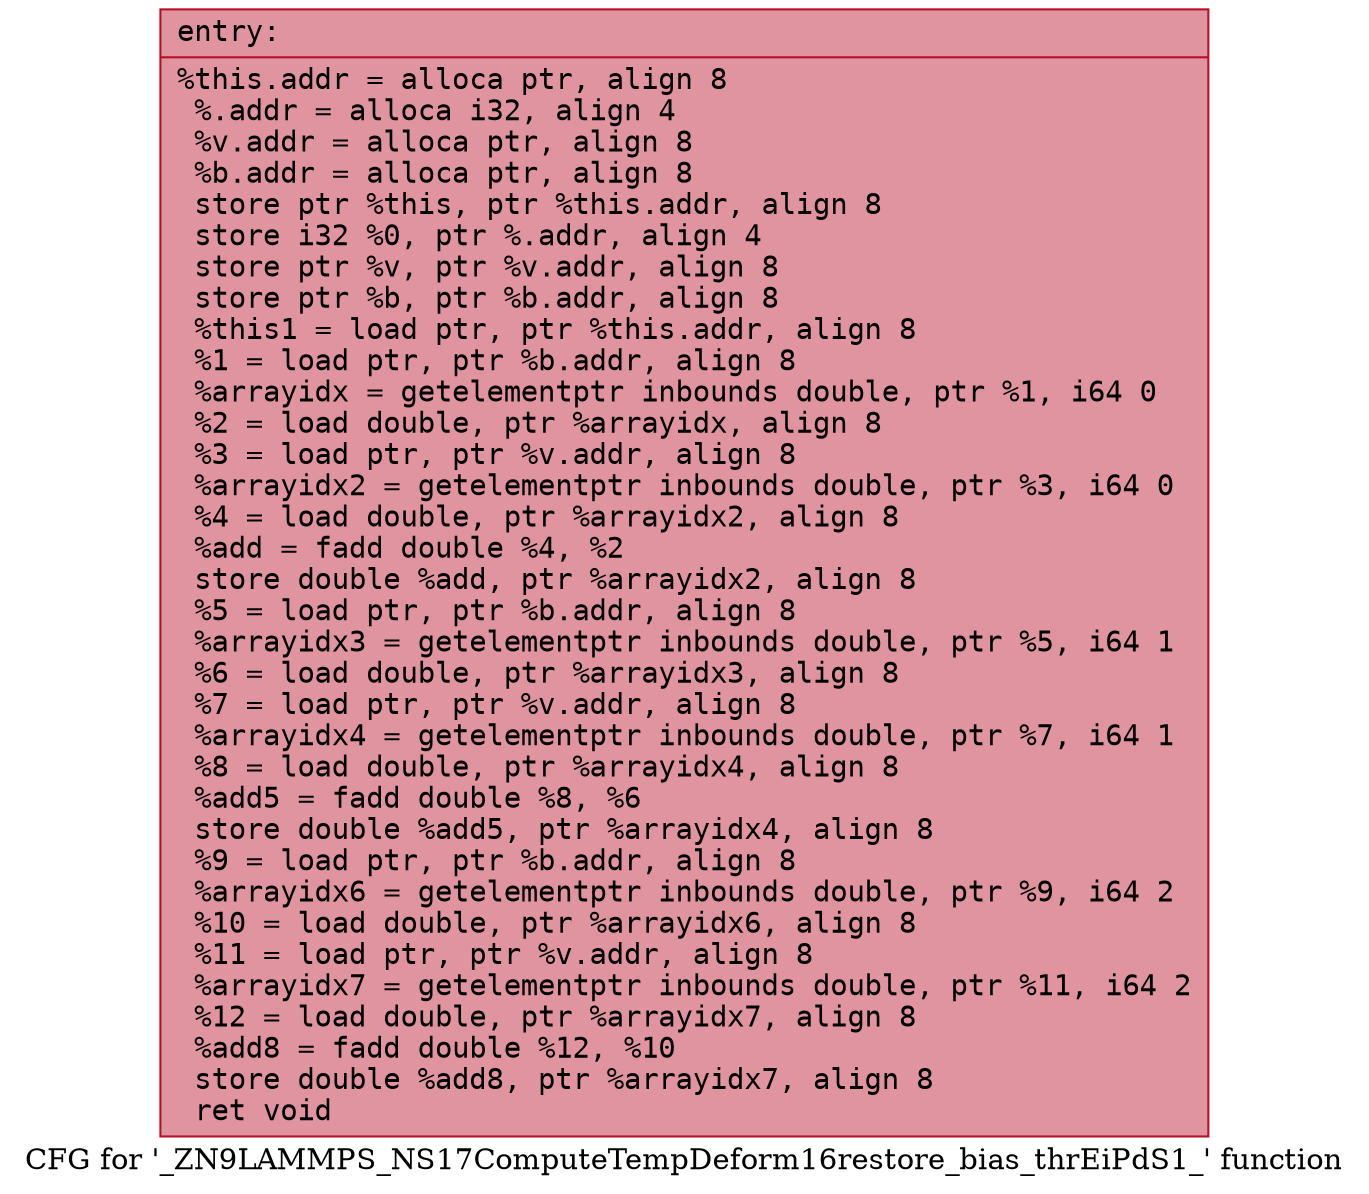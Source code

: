 digraph "CFG for '_ZN9LAMMPS_NS17ComputeTempDeform16restore_bias_thrEiPdS1_' function" {
	label="CFG for '_ZN9LAMMPS_NS17ComputeTempDeform16restore_bias_thrEiPdS1_' function";

	Node0x55f08dc07690 [shape=record,color="#b70d28ff", style=filled, fillcolor="#b70d2870" fontname="Courier",label="{entry:\l|  %this.addr = alloca ptr, align 8\l  %.addr = alloca i32, align 4\l  %v.addr = alloca ptr, align 8\l  %b.addr = alloca ptr, align 8\l  store ptr %this, ptr %this.addr, align 8\l  store i32 %0, ptr %.addr, align 4\l  store ptr %v, ptr %v.addr, align 8\l  store ptr %b, ptr %b.addr, align 8\l  %this1 = load ptr, ptr %this.addr, align 8\l  %1 = load ptr, ptr %b.addr, align 8\l  %arrayidx = getelementptr inbounds double, ptr %1, i64 0\l  %2 = load double, ptr %arrayidx, align 8\l  %3 = load ptr, ptr %v.addr, align 8\l  %arrayidx2 = getelementptr inbounds double, ptr %3, i64 0\l  %4 = load double, ptr %arrayidx2, align 8\l  %add = fadd double %4, %2\l  store double %add, ptr %arrayidx2, align 8\l  %5 = load ptr, ptr %b.addr, align 8\l  %arrayidx3 = getelementptr inbounds double, ptr %5, i64 1\l  %6 = load double, ptr %arrayidx3, align 8\l  %7 = load ptr, ptr %v.addr, align 8\l  %arrayidx4 = getelementptr inbounds double, ptr %7, i64 1\l  %8 = load double, ptr %arrayidx4, align 8\l  %add5 = fadd double %8, %6\l  store double %add5, ptr %arrayidx4, align 8\l  %9 = load ptr, ptr %b.addr, align 8\l  %arrayidx6 = getelementptr inbounds double, ptr %9, i64 2\l  %10 = load double, ptr %arrayidx6, align 8\l  %11 = load ptr, ptr %v.addr, align 8\l  %arrayidx7 = getelementptr inbounds double, ptr %11, i64 2\l  %12 = load double, ptr %arrayidx7, align 8\l  %add8 = fadd double %12, %10\l  store double %add8, ptr %arrayidx7, align 8\l  ret void\l}"];
}

